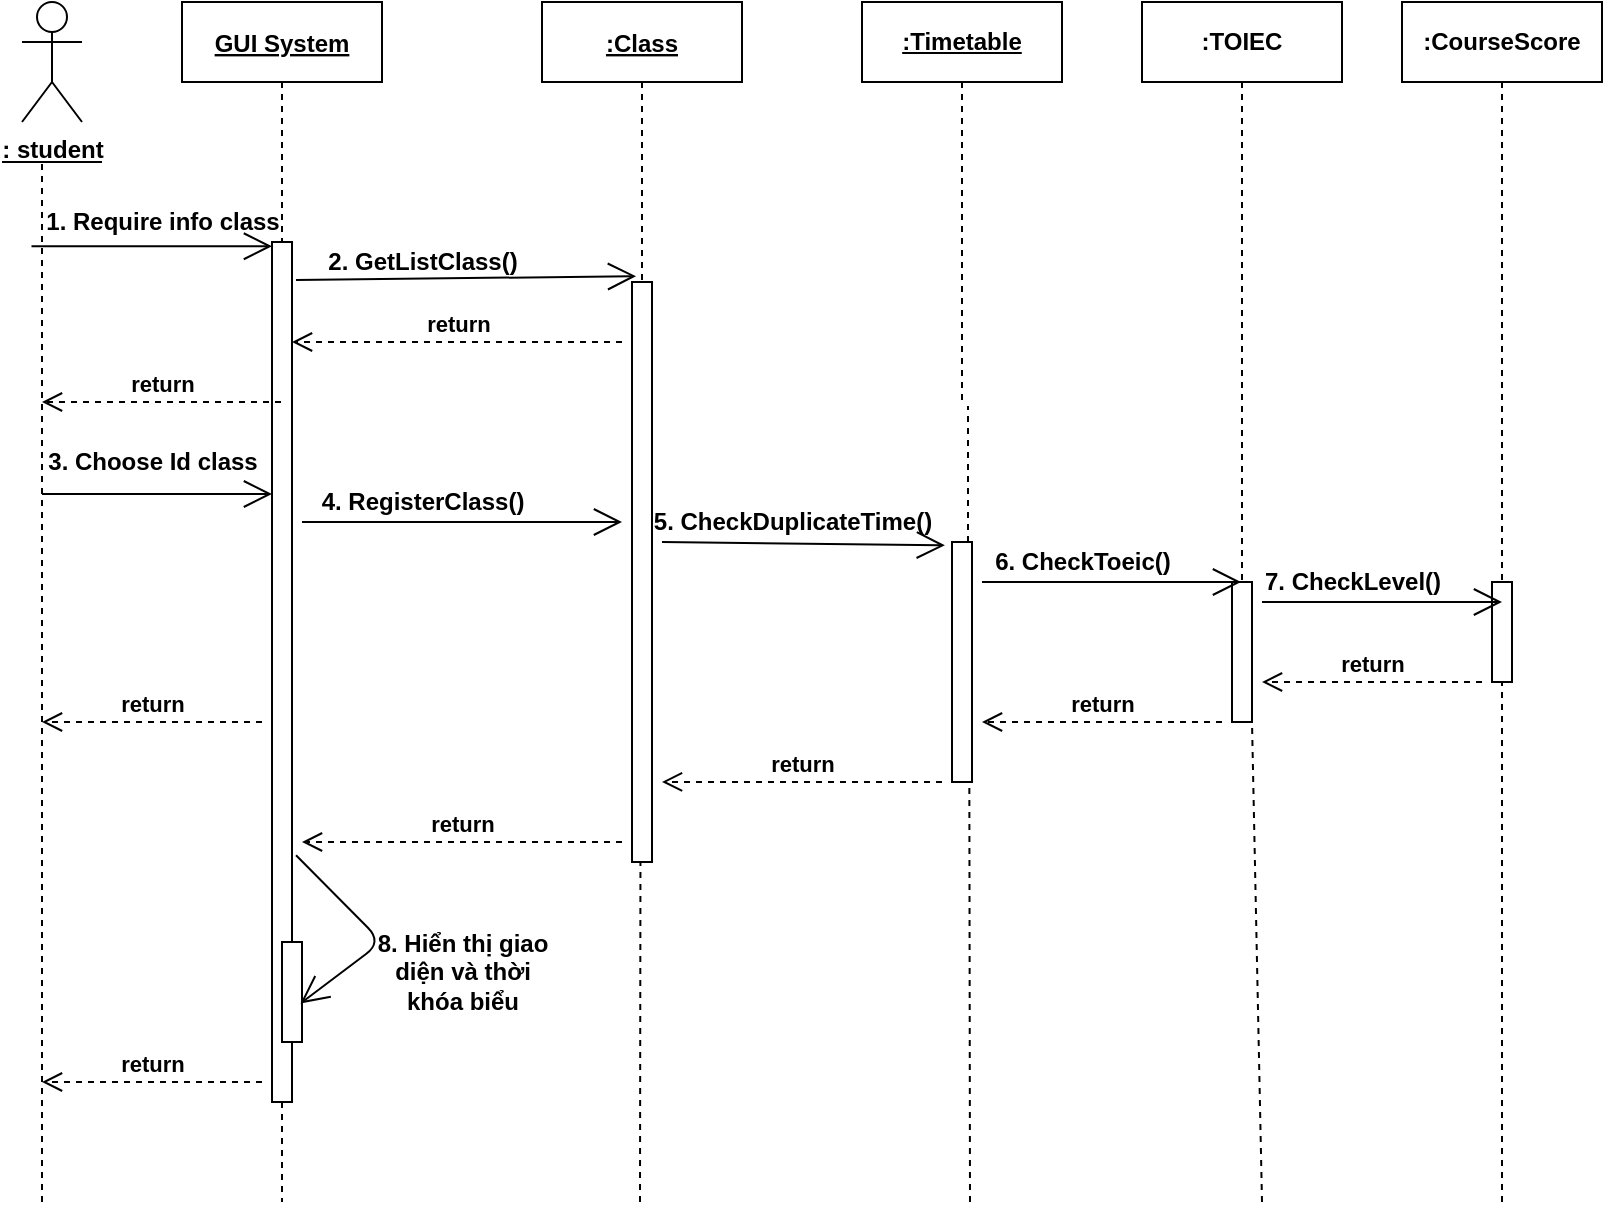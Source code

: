 <mxfile version="14.1.3" type="device"><diagram id="kgpKYQtTHZ0yAKxKKP6v" name="Page-1"><mxGraphModel dx="1019" dy="503" grid="1" gridSize="10" guides="1" tooltips="1" connect="1" arrows="1" fold="1" page="1" pageScale="1" pageWidth="850" pageHeight="1100" math="0" shadow="0"><root><mxCell id="0"/><mxCell id="1" parent="0"/><mxCell id="3nuBFxr9cyL0pnOWT2aG-1" value="GUI System" style="shape=umlLifeline;perimeter=lifelinePerimeter;container=1;collapsible=0;recursiveResize=0;rounded=0;shadow=0;strokeWidth=1;fontStyle=5" parent="1" vertex="1"><mxGeometry x="120" y="80" width="100" height="600" as="geometry"/></mxCell><mxCell id="3nuBFxr9cyL0pnOWT2aG-2" value="" style="points=[];perimeter=orthogonalPerimeter;rounded=0;shadow=0;strokeWidth=1;fontStyle=1" parent="3nuBFxr9cyL0pnOWT2aG-1" vertex="1"><mxGeometry x="45" y="120" width="10" height="430" as="geometry"/></mxCell><mxCell id="daq__usD_QIiXytE5M9D-42" value="" style="endArrow=open;endFill=1;endSize=12;html=1;fontStyle=1" edge="1" parent="3nuBFxr9cyL0pnOWT2aG-1"><mxGeometry width="160" relative="1" as="geometry"><mxPoint x="60" y="260" as="sourcePoint"/><mxPoint x="220" y="260" as="targetPoint"/></mxGeometry></mxCell><mxCell id="3nuBFxr9cyL0pnOWT2aG-5" value=":Class" style="shape=umlLifeline;perimeter=lifelinePerimeter;container=1;collapsible=0;recursiveResize=0;rounded=0;shadow=0;strokeWidth=1;fontStyle=5" parent="1" vertex="1"><mxGeometry x="300" y="80" width="100" height="430" as="geometry"/></mxCell><mxCell id="3nuBFxr9cyL0pnOWT2aG-6" value="" style="points=[];perimeter=orthogonalPerimeter;rounded=0;shadow=0;strokeWidth=1;fontStyle=1" parent="3nuBFxr9cyL0pnOWT2aG-5" vertex="1"><mxGeometry x="45" y="140" width="10" height="290" as="geometry"/></mxCell><mxCell id="daq__usD_QIiXytE5M9D-45" value="" style="endArrow=open;endFill=1;endSize=12;html=1;entryX=-0.355;entryY=0.014;entryDx=0;entryDy=0;entryPerimeter=0;fontStyle=1" edge="1" parent="3nuBFxr9cyL0pnOWT2aG-5" target="daq__usD_QIiXytE5M9D-15"><mxGeometry width="160" relative="1" as="geometry"><mxPoint x="60" y="270" as="sourcePoint"/><mxPoint x="220" y="270" as="targetPoint"/></mxGeometry></mxCell><mxCell id="daq__usD_QIiXytE5M9D-2" value="&lt;span&gt;: student&lt;/span&gt;" style="shape=umlActor;verticalLabelPosition=bottom;verticalAlign=top;html=1;fontStyle=1" vertex="1" parent="1"><mxGeometry x="40" y="80" width="30" height="60" as="geometry"/></mxCell><mxCell id="daq__usD_QIiXytE5M9D-6" value="" style="endArrow=none;dashed=1;html=1;fontStyle=1" edge="1" parent="1"><mxGeometry width="50" height="50" relative="1" as="geometry"><mxPoint x="50" y="680" as="sourcePoint"/><mxPoint x="50" y="160" as="targetPoint"/></mxGeometry></mxCell><mxCell id="daq__usD_QIiXytE5M9D-7" value="" style="endArrow=none;html=1;fontStyle=1" edge="1" parent="1"><mxGeometry width="50" height="50" relative="1" as="geometry"><mxPoint x="30" y="160" as="sourcePoint"/><mxPoint x="80" y="160" as="targetPoint"/></mxGeometry></mxCell><mxCell id="daq__usD_QIiXytE5M9D-8" value="&lt;u&gt;:Timetable&lt;/u&gt;" style="shape=umlLifeline;perimeter=lifelinePerimeter;whiteSpace=wrap;html=1;container=1;collapsible=0;recursiveResize=0;outlineConnect=0;fontStyle=1" vertex="1" parent="1"><mxGeometry x="460" y="80" width="100" height="200" as="geometry"/></mxCell><mxCell id="daq__usD_QIiXytE5M9D-11" value="" style="endArrow=open;endFill=1;endSize=12;html=1;exitX=-0.002;exitY=1.106;exitDx=0;exitDy=0;exitPerimeter=0;fontStyle=1" edge="1" parent="1" source="daq__usD_QIiXytE5M9D-12" target="3nuBFxr9cyL0pnOWT2aG-2"><mxGeometry width="160" relative="1" as="geometry"><mxPoint x="50" y="210" as="sourcePoint"/><mxPoint x="160" y="210" as="targetPoint"/></mxGeometry></mxCell><mxCell id="daq__usD_QIiXytE5M9D-12" value="1. Require info class" style="text;html=1;align=center;verticalAlign=middle;resizable=0;points=[];autosize=1;fontStyle=1" vertex="1" parent="1"><mxGeometry x="45" y="180" width="130" height="20" as="geometry"/></mxCell><mxCell id="daq__usD_QIiXytE5M9D-13" value="" style="endArrow=open;endFill=1;endSize=12;html=1;entryX=0.201;entryY=-0.01;entryDx=0;entryDy=0;entryPerimeter=0;fontStyle=1" edge="1" parent="1" target="3nuBFxr9cyL0pnOWT2aG-6"><mxGeometry width="160" relative="1" as="geometry"><mxPoint x="177" y="219" as="sourcePoint"/><mxPoint x="340" y="200" as="targetPoint"/></mxGeometry></mxCell><mxCell id="daq__usD_QIiXytE5M9D-14" value="2. GetListClass()" style="text;html=1;align=center;verticalAlign=middle;resizable=0;points=[];autosize=1;fontStyle=1" vertex="1" parent="1"><mxGeometry x="185" y="200" width="110" height="20" as="geometry"/></mxCell><mxCell id="daq__usD_QIiXytE5M9D-19" value="return" style="html=1;verticalAlign=bottom;endArrow=open;dashed=1;endSize=8;fontStyle=1" edge="1" parent="1" target="3nuBFxr9cyL0pnOWT2aG-2"><mxGeometry relative="1" as="geometry"><mxPoint x="340" y="250" as="sourcePoint"/><mxPoint x="170" y="298" as="targetPoint"/></mxGeometry></mxCell><mxCell id="daq__usD_QIiXytE5M9D-20" value="" style="endArrow=none;dashed=1;html=1;fontStyle=1" edge="1" parent="1" source="daq__usD_QIiXytE5M9D-15"><mxGeometry width="50" height="50" relative="1" as="geometry"><mxPoint x="513" y="470" as="sourcePoint"/><mxPoint x="513" y="282" as="targetPoint"/></mxGeometry></mxCell><mxCell id="daq__usD_QIiXytE5M9D-32" value="return" style="html=1;verticalAlign=bottom;endArrow=open;dashed=1;endSize=8;fontStyle=1" edge="1" parent="1"><mxGeometry relative="1" as="geometry"><mxPoint x="160" y="440" as="sourcePoint"/><mxPoint x="50" y="440" as="targetPoint"/></mxGeometry></mxCell><mxCell id="daq__usD_QIiXytE5M9D-34" value=":CourseScore" style="shape=umlLifeline;perimeter=lifelinePerimeter;whiteSpace=wrap;html=1;container=1;collapsible=0;recursiveResize=0;outlineConnect=0;fontStyle=1" vertex="1" parent="1"><mxGeometry x="730" y="80" width="100" height="300" as="geometry"/></mxCell><mxCell id="daq__usD_QIiXytE5M9D-36" value=":TOIEC" style="shape=umlLifeline;perimeter=lifelinePerimeter;whiteSpace=wrap;html=1;container=1;collapsible=0;recursiveResize=0;outlineConnect=0;fontStyle=1" vertex="1" parent="1"><mxGeometry x="600" y="80" width="100" height="300" as="geometry"/></mxCell><mxCell id="daq__usD_QIiXytE5M9D-38" value="" style="html=1;points=[];perimeter=orthogonalPerimeter;fontStyle=1" vertex="1" parent="1"><mxGeometry x="775" y="370" width="10" height="50" as="geometry"/></mxCell><mxCell id="daq__usD_QIiXytE5M9D-39" value="return" style="html=1;verticalAlign=bottom;endArrow=open;dashed=1;endSize=8;fontStyle=1" edge="1" parent="1" source="3nuBFxr9cyL0pnOWT2aG-1"><mxGeometry relative="1" as="geometry"><mxPoint x="150" y="270" as="sourcePoint"/><mxPoint x="50" y="280" as="targetPoint"/></mxGeometry></mxCell><mxCell id="daq__usD_QIiXytE5M9D-40" value="" style="endArrow=open;endFill=1;endSize=12;html=1;fontStyle=1" edge="1" parent="1" target="3nuBFxr9cyL0pnOWT2aG-2"><mxGeometry width="160" relative="1" as="geometry"><mxPoint x="50" y="326" as="sourcePoint"/><mxPoint x="170" y="340" as="targetPoint"/></mxGeometry></mxCell><mxCell id="daq__usD_QIiXytE5M9D-41" value="3. Choose Id class" style="text;html=1;align=center;verticalAlign=middle;resizable=0;points=[];autosize=1;fontStyle=1" vertex="1" parent="1"><mxGeometry x="45" y="300" width="120" height="20" as="geometry"/></mxCell><mxCell id="daq__usD_QIiXytE5M9D-43" value="4. RegisterClass()" style="text;html=1;align=center;verticalAlign=middle;resizable=0;points=[];autosize=1;fontStyle=1" vertex="1" parent="1"><mxGeometry x="180" y="320" width="120" height="20" as="geometry"/></mxCell><mxCell id="daq__usD_QIiXytE5M9D-15" value="" style="points=[];perimeter=orthogonalPerimeter;rounded=0;shadow=0;strokeWidth=1;fontStyle=1" vertex="1" parent="1"><mxGeometry x="505" y="350" width="10" height="120" as="geometry"/></mxCell><mxCell id="daq__usD_QIiXytE5M9D-44" value="" style="endArrow=none;dashed=1;html=1;fontStyle=1" edge="1" parent="1" target="daq__usD_QIiXytE5M9D-15"><mxGeometry width="50" height="50" relative="1" as="geometry"><mxPoint x="513" y="470" as="sourcePoint"/><mxPoint x="513" y="282" as="targetPoint"/></mxGeometry></mxCell><mxCell id="daq__usD_QIiXytE5M9D-46" value="5. CheckDuplicateTime()" style="text;html=1;align=center;verticalAlign=middle;resizable=0;points=[];autosize=1;fontStyle=1" vertex="1" parent="1"><mxGeometry x="350" y="330" width="150" height="20" as="geometry"/></mxCell><mxCell id="daq__usD_QIiXytE5M9D-37" value="" style="html=1;points=[];perimeter=orthogonalPerimeter;fontStyle=1" vertex="1" parent="1"><mxGeometry x="645" y="370" width="10" height="70" as="geometry"/></mxCell><mxCell id="daq__usD_QIiXytE5M9D-47" value="" style="endArrow=open;endFill=1;endSize=12;html=1;fontStyle=1" edge="1" parent="1" target="daq__usD_QIiXytE5M9D-36"><mxGeometry width="160" relative="1" as="geometry"><mxPoint x="520" y="370" as="sourcePoint"/><mxPoint x="600" y="370" as="targetPoint"/></mxGeometry></mxCell><mxCell id="daq__usD_QIiXytE5M9D-48" value="6. CheckToeic()" style="text;html=1;align=center;verticalAlign=middle;resizable=0;points=[];autosize=1;fontStyle=1" vertex="1" parent="1"><mxGeometry x="520" y="350" width="100" height="20" as="geometry"/></mxCell><mxCell id="daq__usD_QIiXytE5M9D-50" value="" style="endArrow=open;endFill=1;endSize=12;html=1;fontStyle=1" edge="1" parent="1"><mxGeometry width="160" relative="1" as="geometry"><mxPoint x="660" y="380" as="sourcePoint"/><mxPoint x="780" y="380" as="targetPoint"/></mxGeometry></mxCell><mxCell id="daq__usD_QIiXytE5M9D-51" value="7. CheckLevel()" style="text;html=1;align=center;verticalAlign=middle;resizable=0;points=[];autosize=1;fontStyle=1" vertex="1" parent="1"><mxGeometry x="655" y="360" width="100" height="20" as="geometry"/></mxCell><mxCell id="daq__usD_QIiXytE5M9D-52" value="return" style="html=1;verticalAlign=bottom;endArrow=open;dashed=1;endSize=8;fontStyle=1" edge="1" parent="1"><mxGeometry relative="1" as="geometry"><mxPoint x="770" y="420" as="sourcePoint"/><mxPoint x="660" y="420" as="targetPoint"/></mxGeometry></mxCell><mxCell id="daq__usD_QIiXytE5M9D-53" value="return" style="html=1;verticalAlign=bottom;endArrow=open;dashed=1;endSize=8;entryX=1.5;entryY=0.75;entryDx=0;entryDy=0;entryPerimeter=0;fontStyle=1" edge="1" parent="1" target="daq__usD_QIiXytE5M9D-15"><mxGeometry relative="1" as="geometry"><mxPoint x="640" y="440" as="sourcePoint"/><mxPoint x="560" y="440" as="targetPoint"/></mxGeometry></mxCell><mxCell id="daq__usD_QIiXytE5M9D-54" value="return" style="html=1;verticalAlign=bottom;endArrow=open;dashed=1;endSize=8;entryX=1.5;entryY=0.862;entryDx=0;entryDy=0;entryPerimeter=0;fontStyle=1" edge="1" parent="1" target="3nuBFxr9cyL0pnOWT2aG-6"><mxGeometry relative="1" as="geometry"><mxPoint x="500" y="470" as="sourcePoint"/><mxPoint x="420" y="470" as="targetPoint"/></mxGeometry></mxCell><mxCell id="daq__usD_QIiXytE5M9D-55" value="return" style="html=1;verticalAlign=bottom;endArrow=open;dashed=1;endSize=8;fontStyle=1" edge="1" parent="1"><mxGeometry relative="1" as="geometry"><mxPoint x="340" y="500" as="sourcePoint"/><mxPoint x="180" y="500" as="targetPoint"/></mxGeometry></mxCell><mxCell id="daq__usD_QIiXytE5M9D-57" value="" style="html=1;points=[];perimeter=orthogonalPerimeter;fontStyle=1" vertex="1" parent="1"><mxGeometry x="170" y="550" width="10" height="50" as="geometry"/></mxCell><mxCell id="daq__usD_QIiXytE5M9D-58" value="" style="endArrow=open;endFill=1;endSize=12;html=1;exitX=1.201;exitY=0.713;exitDx=0;exitDy=0;exitPerimeter=0;entryX=0.923;entryY=0.614;entryDx=0;entryDy=0;entryPerimeter=0;fontStyle=1" edge="1" parent="1" source="3nuBFxr9cyL0pnOWT2aG-2" target="daq__usD_QIiXytE5M9D-57"><mxGeometry width="160" relative="1" as="geometry"><mxPoint x="240" y="560" as="sourcePoint"/><mxPoint x="400" y="560" as="targetPoint"/><Array as="points"><mxPoint x="220" y="550"/></Array></mxGeometry></mxCell><mxCell id="daq__usD_QIiXytE5M9D-59" value="8. Hiển thị giao&lt;br&gt;diện và thời&lt;br&gt;khóa biểu" style="text;html=1;align=center;verticalAlign=middle;resizable=0;points=[];autosize=1;fontStyle=1" vertex="1" parent="1"><mxGeometry x="210" y="540" width="100" height="50" as="geometry"/></mxCell><mxCell id="daq__usD_QIiXytE5M9D-60" value="return" style="html=1;verticalAlign=bottom;endArrow=open;dashed=1;endSize=8;fontStyle=1" edge="1" parent="1"><mxGeometry relative="1" as="geometry"><mxPoint x="160" y="620" as="sourcePoint"/><mxPoint x="50" y="620" as="targetPoint"/></mxGeometry></mxCell><mxCell id="daq__usD_QIiXytE5M9D-61" value="" style="endArrow=none;dashed=1;html=1;entryX=0.423;entryY=0.999;entryDx=0;entryDy=0;entryPerimeter=0;fontStyle=1" edge="1" parent="1" target="3nuBFxr9cyL0pnOWT2aG-6"><mxGeometry width="50" height="50" relative="1" as="geometry"><mxPoint x="349" y="680" as="sourcePoint"/><mxPoint x="360" y="570" as="targetPoint"/></mxGeometry></mxCell><mxCell id="daq__usD_QIiXytE5M9D-62" value="" style="endArrow=none;dashed=1;html=1;entryX=0.867;entryY=0.996;entryDx=0;entryDy=0;entryPerimeter=0;fontStyle=1" edge="1" parent="1" target="daq__usD_QIiXytE5M9D-15"><mxGeometry width="50" height="50" relative="1" as="geometry"><mxPoint x="514" y="680" as="sourcePoint"/><mxPoint x="480" y="530" as="targetPoint"/></mxGeometry></mxCell><mxCell id="daq__usD_QIiXytE5M9D-63" value="" style="endArrow=none;dashed=1;html=1;fontStyle=1" edge="1" parent="1" target="daq__usD_QIiXytE5M9D-37"><mxGeometry width="50" height="50" relative="1" as="geometry"><mxPoint x="660" y="680" as="sourcePoint"/><mxPoint x="650" y="540" as="targetPoint"/></mxGeometry></mxCell><mxCell id="daq__usD_QIiXytE5M9D-64" value="" style="endArrow=none;dashed=1;html=1;fontStyle=1" edge="1" parent="1" target="daq__usD_QIiXytE5M9D-38"><mxGeometry width="50" height="50" relative="1" as="geometry"><mxPoint x="780" y="680" as="sourcePoint"/><mxPoint x="780" y="490" as="targetPoint"/></mxGeometry></mxCell></root></mxGraphModel></diagram></mxfile>
